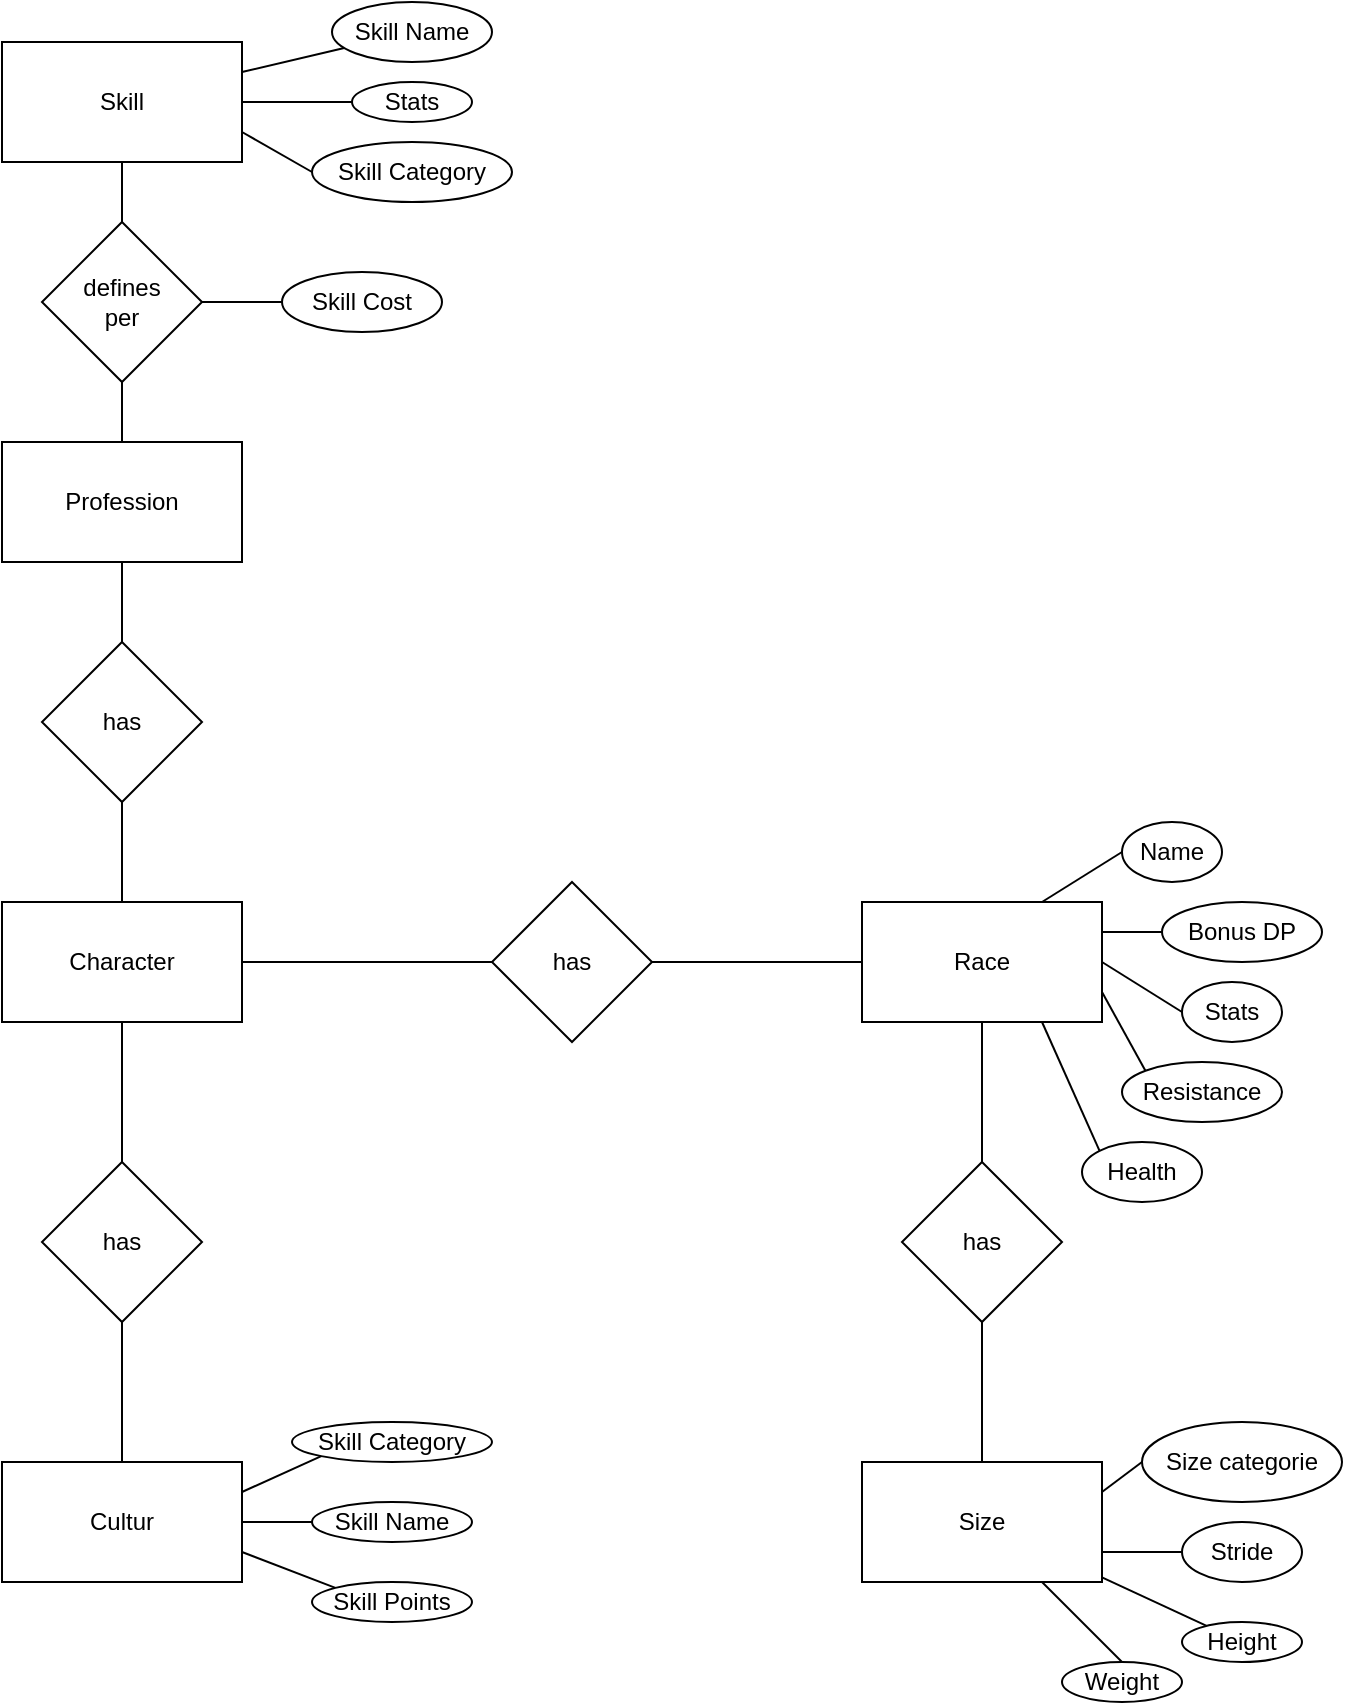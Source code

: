 <mxfile version="16.4.5" type="device"><diagram id="R2lEEEUBdFMjLlhIrx00" name="Page-1"><mxGraphModel dx="989" dy="1630" grid="1" gridSize="10" guides="1" tooltips="1" connect="1" arrows="1" fold="1" page="1" pageScale="1" pageWidth="850" pageHeight="1100" math="0" shadow="0" extFonts="Permanent Marker^https://fonts.googleapis.com/css?family=Permanent+Marker"><root><mxCell id="0"/><mxCell id="1" parent="0"/><mxCell id="vl5nt4heKRMtQh3pr8nk-5" value="" style="edgeStyle=orthogonalEdgeStyle;rounded=0;orthogonalLoop=1;jettySize=auto;html=1;" edge="1" parent="1" source="vl5nt4heKRMtQh3pr8nk-1"><mxGeometry relative="1" as="geometry"><mxPoint x="400" y="280" as="targetPoint"/></mxGeometry></mxCell><mxCell id="vl5nt4heKRMtQh3pr8nk-50" value="" style="edgeStyle=none;rounded=0;orthogonalLoop=1;jettySize=auto;html=1;endArrow=none;endFill=0;" edge="1" parent="1" source="vl5nt4heKRMtQh3pr8nk-1" target="vl5nt4heKRMtQh3pr8nk-48"><mxGeometry relative="1" as="geometry"/></mxCell><mxCell id="vl5nt4heKRMtQh3pr8nk-1" value="Character" style="rounded=0;whiteSpace=wrap;html=1;" vertex="1" parent="1"><mxGeometry x="140" y="250" width="120" height="60" as="geometry"/></mxCell><mxCell id="vl5nt4heKRMtQh3pr8nk-6" value="" style="edgeStyle=orthogonalEdgeStyle;rounded=0;orthogonalLoop=1;jettySize=auto;html=1;endArrow=none;endFill=0;" edge="1" parent="1" source="vl5nt4heKRMtQh3pr8nk-2" target="vl5nt4heKRMtQh3pr8nk-3"><mxGeometry relative="1" as="geometry"/></mxCell><mxCell id="vl5nt4heKRMtQh3pr8nk-2" value="has" style="rhombus;whiteSpace=wrap;html=1;" vertex="1" parent="1"><mxGeometry x="385" y="240" width="80" height="80" as="geometry"/></mxCell><mxCell id="vl5nt4heKRMtQh3pr8nk-3" value="&lt;div&gt;Race&lt;/div&gt;" style="rounded=0;whiteSpace=wrap;html=1;" vertex="1" parent="1"><mxGeometry x="570" y="250" width="120" height="60" as="geometry"/></mxCell><mxCell id="vl5nt4heKRMtQh3pr8nk-20" style="rounded=0;orthogonalLoop=1;jettySize=auto;html=1;exitX=0;exitY=0.5;exitDx=0;exitDy=0;entryX=0.75;entryY=0;entryDx=0;entryDy=0;endArrow=none;endFill=0;" edge="1" parent="1" source="vl5nt4heKRMtQh3pr8nk-12" target="vl5nt4heKRMtQh3pr8nk-3"><mxGeometry relative="1" as="geometry"/></mxCell><mxCell id="vl5nt4heKRMtQh3pr8nk-12" value="Name" style="ellipse;whiteSpace=wrap;html=1;" vertex="1" parent="1"><mxGeometry x="700" y="210" width="50" height="30" as="geometry"/></mxCell><mxCell id="vl5nt4heKRMtQh3pr8nk-21" style="edgeStyle=orthogonalEdgeStyle;rounded=0;orthogonalLoop=1;jettySize=auto;html=1;exitX=0;exitY=0.5;exitDx=0;exitDy=0;entryX=1;entryY=0.25;entryDx=0;entryDy=0;endArrow=none;endFill=0;" edge="1" parent="1" source="vl5nt4heKRMtQh3pr8nk-13" target="vl5nt4heKRMtQh3pr8nk-3"><mxGeometry relative="1" as="geometry"/></mxCell><mxCell id="vl5nt4heKRMtQh3pr8nk-13" value="Bonus DP" style="ellipse;whiteSpace=wrap;html=1;" vertex="1" parent="1"><mxGeometry x="720" y="250" width="80" height="30" as="geometry"/></mxCell><mxCell id="vl5nt4heKRMtQh3pr8nk-22" style="rounded=0;orthogonalLoop=1;jettySize=auto;html=1;exitX=0;exitY=0.5;exitDx=0;exitDy=0;entryX=1;entryY=0.5;entryDx=0;entryDy=0;endArrow=none;endFill=0;" edge="1" parent="1" source="vl5nt4heKRMtQh3pr8nk-14" target="vl5nt4heKRMtQh3pr8nk-3"><mxGeometry relative="1" as="geometry"/></mxCell><mxCell id="vl5nt4heKRMtQh3pr8nk-14" value="Stats" style="ellipse;whiteSpace=wrap;html=1;" vertex="1" parent="1"><mxGeometry x="730" y="290" width="50" height="30" as="geometry"/></mxCell><mxCell id="vl5nt4heKRMtQh3pr8nk-24" style="rounded=0;orthogonalLoop=1;jettySize=auto;html=1;exitX=0;exitY=0;exitDx=0;exitDy=0;entryX=0.75;entryY=1;entryDx=0;entryDy=0;endArrow=none;endFill=0;" edge="1" parent="1" source="vl5nt4heKRMtQh3pr8nk-15" target="vl5nt4heKRMtQh3pr8nk-3"><mxGeometry relative="1" as="geometry"/></mxCell><mxCell id="vl5nt4heKRMtQh3pr8nk-15" value="Health" style="ellipse;whiteSpace=wrap;html=1;" vertex="1" parent="1"><mxGeometry x="680" y="370" width="60" height="30" as="geometry"/></mxCell><mxCell id="vl5nt4heKRMtQh3pr8nk-23" style="rounded=0;orthogonalLoop=1;jettySize=auto;html=1;exitX=0;exitY=0;exitDx=0;exitDy=0;entryX=1;entryY=0.75;entryDx=0;entryDy=0;endArrow=none;endFill=0;" edge="1" parent="1" source="vl5nt4heKRMtQh3pr8nk-16" target="vl5nt4heKRMtQh3pr8nk-3"><mxGeometry relative="1" as="geometry"/></mxCell><mxCell id="vl5nt4heKRMtQh3pr8nk-16" value="&lt;div&gt;Resistance&lt;/div&gt;" style="ellipse;whiteSpace=wrap;html=1;" vertex="1" parent="1"><mxGeometry x="700" y="330" width="80" height="30" as="geometry"/></mxCell><mxCell id="vl5nt4heKRMtQh3pr8nk-26" value="" style="edgeStyle=none;rounded=0;orthogonalLoop=1;jettySize=auto;html=1;endArrow=none;endFill=0;" edge="1" parent="1" source="vl5nt4heKRMtQh3pr8nk-25" target="vl5nt4heKRMtQh3pr8nk-3"><mxGeometry relative="1" as="geometry"/></mxCell><mxCell id="vl5nt4heKRMtQh3pr8nk-25" value="has" style="rhombus;whiteSpace=wrap;html=1;" vertex="1" parent="1"><mxGeometry x="590" y="380" width="80" height="80" as="geometry"/></mxCell><mxCell id="vl5nt4heKRMtQh3pr8nk-28" value="" style="edgeStyle=none;rounded=0;orthogonalLoop=1;jettySize=auto;html=1;endArrow=none;endFill=0;" edge="1" parent="1" source="vl5nt4heKRMtQh3pr8nk-27" target="vl5nt4heKRMtQh3pr8nk-25"><mxGeometry relative="1" as="geometry"/></mxCell><mxCell id="vl5nt4heKRMtQh3pr8nk-31" style="edgeStyle=none;rounded=0;orthogonalLoop=1;jettySize=auto;html=1;exitX=1;exitY=0.25;exitDx=0;exitDy=0;entryX=0;entryY=0.5;entryDx=0;entryDy=0;endArrow=none;endFill=0;" edge="1" parent="1" source="vl5nt4heKRMtQh3pr8nk-27" target="vl5nt4heKRMtQh3pr8nk-29"><mxGeometry relative="1" as="geometry"/></mxCell><mxCell id="vl5nt4heKRMtQh3pr8nk-32" style="edgeStyle=none;rounded=0;orthogonalLoop=1;jettySize=auto;html=1;exitX=1;exitY=0.75;exitDx=0;exitDy=0;entryX=0;entryY=0.5;entryDx=0;entryDy=0;endArrow=none;endFill=0;" edge="1" parent="1" source="vl5nt4heKRMtQh3pr8nk-27" target="vl5nt4heKRMtQh3pr8nk-30"><mxGeometry relative="1" as="geometry"/></mxCell><mxCell id="vl5nt4heKRMtQh3pr8nk-27" value="Size" style="rounded=0;whiteSpace=wrap;html=1;" vertex="1" parent="1"><mxGeometry x="570" y="530" width="120" height="60" as="geometry"/></mxCell><mxCell id="vl5nt4heKRMtQh3pr8nk-29" value="Size categorie" style="ellipse;whiteSpace=wrap;html=1;" vertex="1" parent="1"><mxGeometry x="710" y="510" width="100" height="40" as="geometry"/></mxCell><mxCell id="vl5nt4heKRMtQh3pr8nk-30" value="Stride" style="ellipse;whiteSpace=wrap;html=1;" vertex="1" parent="1"><mxGeometry x="730" y="560" width="60" height="30" as="geometry"/></mxCell><mxCell id="vl5nt4heKRMtQh3pr8nk-34" value="" style="edgeStyle=none;rounded=0;orthogonalLoop=1;jettySize=auto;html=1;endArrow=none;endFill=0;" edge="1" parent="1" source="vl5nt4heKRMtQh3pr8nk-33" target="vl5nt4heKRMtQh3pr8nk-27"><mxGeometry relative="1" as="geometry"/></mxCell><mxCell id="vl5nt4heKRMtQh3pr8nk-33" value="Height" style="ellipse;whiteSpace=wrap;html=1;" vertex="1" parent="1"><mxGeometry x="730" y="610" width="60" height="20" as="geometry"/></mxCell><mxCell id="vl5nt4heKRMtQh3pr8nk-37" style="edgeStyle=none;rounded=0;orthogonalLoop=1;jettySize=auto;html=1;exitX=0.5;exitY=0;exitDx=0;exitDy=0;entryX=0.75;entryY=1;entryDx=0;entryDy=0;endArrow=none;endFill=0;" edge="1" parent="1" source="vl5nt4heKRMtQh3pr8nk-35" target="vl5nt4heKRMtQh3pr8nk-27"><mxGeometry relative="1" as="geometry"/></mxCell><mxCell id="vl5nt4heKRMtQh3pr8nk-35" value="&lt;div&gt;Weight&lt;/div&gt;" style="ellipse;whiteSpace=wrap;html=1;" vertex="1" parent="1"><mxGeometry x="670" y="630" width="60" height="20" as="geometry"/></mxCell><mxCell id="vl5nt4heKRMtQh3pr8nk-40" value="" style="edgeStyle=none;rounded=0;orthogonalLoop=1;jettySize=auto;html=1;endArrow=none;endFill=0;" edge="1" parent="1" source="vl5nt4heKRMtQh3pr8nk-38" target="vl5nt4heKRMtQh3pr8nk-1"><mxGeometry relative="1" as="geometry"/></mxCell><mxCell id="vl5nt4heKRMtQh3pr8nk-41" value="" style="edgeStyle=none;rounded=0;orthogonalLoop=1;jettySize=auto;html=1;endArrow=none;endFill=0;" edge="1" parent="1" source="vl5nt4heKRMtQh3pr8nk-38" target="vl5nt4heKRMtQh3pr8nk-39"><mxGeometry relative="1" as="geometry"/></mxCell><mxCell id="vl5nt4heKRMtQh3pr8nk-38" value="has" style="rhombus;whiteSpace=wrap;html=1;" vertex="1" parent="1"><mxGeometry x="160" y="380" width="80" height="80" as="geometry"/></mxCell><mxCell id="vl5nt4heKRMtQh3pr8nk-45" style="edgeStyle=none;rounded=0;orthogonalLoop=1;jettySize=auto;html=1;exitX=1;exitY=0.25;exitDx=0;exitDy=0;entryX=0;entryY=1;entryDx=0;entryDy=0;endArrow=none;endFill=0;" edge="1" parent="1" source="vl5nt4heKRMtQh3pr8nk-39" target="vl5nt4heKRMtQh3pr8nk-42"><mxGeometry relative="1" as="geometry"/></mxCell><mxCell id="vl5nt4heKRMtQh3pr8nk-46" style="edgeStyle=none;rounded=0;orthogonalLoop=1;jettySize=auto;html=1;exitX=1;exitY=0.5;exitDx=0;exitDy=0;entryX=0;entryY=0.5;entryDx=0;entryDy=0;endArrow=none;endFill=0;" edge="1" parent="1" source="vl5nt4heKRMtQh3pr8nk-39" target="vl5nt4heKRMtQh3pr8nk-43"><mxGeometry relative="1" as="geometry"/></mxCell><mxCell id="vl5nt4heKRMtQh3pr8nk-39" value="&lt;div&gt;Cultur&lt;/div&gt;" style="rounded=0;whiteSpace=wrap;html=1;" vertex="1" parent="1"><mxGeometry x="140" y="530" width="120" height="60" as="geometry"/></mxCell><mxCell id="vl5nt4heKRMtQh3pr8nk-42" value="Skill Category" style="ellipse;whiteSpace=wrap;html=1;" vertex="1" parent="1"><mxGeometry x="285" y="510" width="100" height="20" as="geometry"/></mxCell><mxCell id="vl5nt4heKRMtQh3pr8nk-43" value="Skill Name" style="ellipse;whiteSpace=wrap;html=1;" vertex="1" parent="1"><mxGeometry x="295" y="550" width="80" height="20" as="geometry"/></mxCell><mxCell id="vl5nt4heKRMtQh3pr8nk-47" style="edgeStyle=none;rounded=0;orthogonalLoop=1;jettySize=auto;html=1;exitX=0;exitY=0;exitDx=0;exitDy=0;entryX=1;entryY=0.75;entryDx=0;entryDy=0;endArrow=none;endFill=0;" edge="1" parent="1" source="vl5nt4heKRMtQh3pr8nk-44" target="vl5nt4heKRMtQh3pr8nk-39"><mxGeometry relative="1" as="geometry"/></mxCell><mxCell id="vl5nt4heKRMtQh3pr8nk-44" value="Skill Points" style="ellipse;whiteSpace=wrap;html=1;" vertex="1" parent="1"><mxGeometry x="295" y="590" width="80" height="20" as="geometry"/></mxCell><mxCell id="vl5nt4heKRMtQh3pr8nk-51" value="" style="edgeStyle=none;rounded=0;orthogonalLoop=1;jettySize=auto;html=1;endArrow=none;endFill=0;" edge="1" parent="1" source="vl5nt4heKRMtQh3pr8nk-48" target="vl5nt4heKRMtQh3pr8nk-49"><mxGeometry relative="1" as="geometry"/></mxCell><mxCell id="vl5nt4heKRMtQh3pr8nk-48" value="has" style="rhombus;whiteSpace=wrap;html=1;" vertex="1" parent="1"><mxGeometry x="160" y="120" width="80" height="80" as="geometry"/></mxCell><mxCell id="vl5nt4heKRMtQh3pr8nk-62" value="" style="edgeStyle=none;rounded=0;orthogonalLoop=1;jettySize=auto;html=1;endArrow=none;endFill=0;" edge="1" parent="1" source="vl5nt4heKRMtQh3pr8nk-49" target="vl5nt4heKRMtQh3pr8nk-61"><mxGeometry relative="1" as="geometry"/></mxCell><mxCell id="vl5nt4heKRMtQh3pr8nk-49" value="Profession" style="rounded=0;whiteSpace=wrap;html=1;" vertex="1" parent="1"><mxGeometry x="140" y="20" width="120" height="60" as="geometry"/></mxCell><mxCell id="vl5nt4heKRMtQh3pr8nk-52" value="Skill Category" style="ellipse;whiteSpace=wrap;html=1;" vertex="1" parent="1"><mxGeometry x="295" y="-130" width="100" height="30" as="geometry"/></mxCell><mxCell id="vl5nt4heKRMtQh3pr8nk-59" value="" style="edgeStyle=none;rounded=0;orthogonalLoop=1;jettySize=auto;html=1;endArrow=none;endFill=0;entryX=1;entryY=0.5;entryDx=0;entryDy=0;" edge="1" parent="1" source="vl5nt4heKRMtQh3pr8nk-53" target="vl5nt4heKRMtQh3pr8nk-61"><mxGeometry relative="1" as="geometry"/></mxCell><mxCell id="vl5nt4heKRMtQh3pr8nk-53" value="Skill Cost" style="ellipse;whiteSpace=wrap;html=1;" vertex="1" parent="1"><mxGeometry x="280" y="-65" width="80" height="30" as="geometry"/></mxCell><mxCell id="vl5nt4heKRMtQh3pr8nk-58" style="edgeStyle=none;rounded=0;orthogonalLoop=1;jettySize=auto;html=1;exitX=1;exitY=0.75;exitDx=0;exitDy=0;entryX=0;entryY=0.5;entryDx=0;entryDy=0;endArrow=none;endFill=0;" edge="1" parent="1" source="vl5nt4heKRMtQh3pr8nk-57" target="vl5nt4heKRMtQh3pr8nk-52"><mxGeometry relative="1" as="geometry"/></mxCell><mxCell id="vl5nt4heKRMtQh3pr8nk-63" value="" style="edgeStyle=none;rounded=0;orthogonalLoop=1;jettySize=auto;html=1;endArrow=none;endFill=0;" edge="1" parent="1" source="vl5nt4heKRMtQh3pr8nk-57" target="vl5nt4heKRMtQh3pr8nk-61"><mxGeometry relative="1" as="geometry"/></mxCell><mxCell id="vl5nt4heKRMtQh3pr8nk-57" value="Skill" style="rounded=0;whiteSpace=wrap;html=1;" vertex="1" parent="1"><mxGeometry x="140" y="-180" width="120" height="60" as="geometry"/></mxCell><mxCell id="vl5nt4heKRMtQh3pr8nk-61" value="&lt;div&gt;defines&lt;/div&gt;&lt;div&gt;per&lt;br&gt;&lt;/div&gt;" style="rhombus;whiteSpace=wrap;html=1;" vertex="1" parent="1"><mxGeometry x="160" y="-90" width="80" height="80" as="geometry"/></mxCell><mxCell id="vl5nt4heKRMtQh3pr8nk-65" value="" style="edgeStyle=none;rounded=0;orthogonalLoop=1;jettySize=auto;html=1;endArrow=none;endFill=0;entryX=1;entryY=0.25;entryDx=0;entryDy=0;" edge="1" parent="1" source="vl5nt4heKRMtQh3pr8nk-64" target="vl5nt4heKRMtQh3pr8nk-57"><mxGeometry relative="1" as="geometry"/></mxCell><mxCell id="vl5nt4heKRMtQh3pr8nk-64" value="Skill Name" style="ellipse;whiteSpace=wrap;html=1;" vertex="1" parent="1"><mxGeometry x="305" y="-200" width="80" height="30" as="geometry"/></mxCell><mxCell id="vl5nt4heKRMtQh3pr8nk-68" value="" style="edgeStyle=none;rounded=0;orthogonalLoop=1;jettySize=auto;html=1;endArrow=none;endFill=0;" edge="1" parent="1" source="vl5nt4heKRMtQh3pr8nk-66" target="vl5nt4heKRMtQh3pr8nk-57"><mxGeometry relative="1" as="geometry"/></mxCell><mxCell id="vl5nt4heKRMtQh3pr8nk-66" value="Stats" style="ellipse;whiteSpace=wrap;html=1;" vertex="1" parent="1"><mxGeometry x="315" y="-160" width="60" height="20" as="geometry"/></mxCell></root></mxGraphModel></diagram></mxfile>
